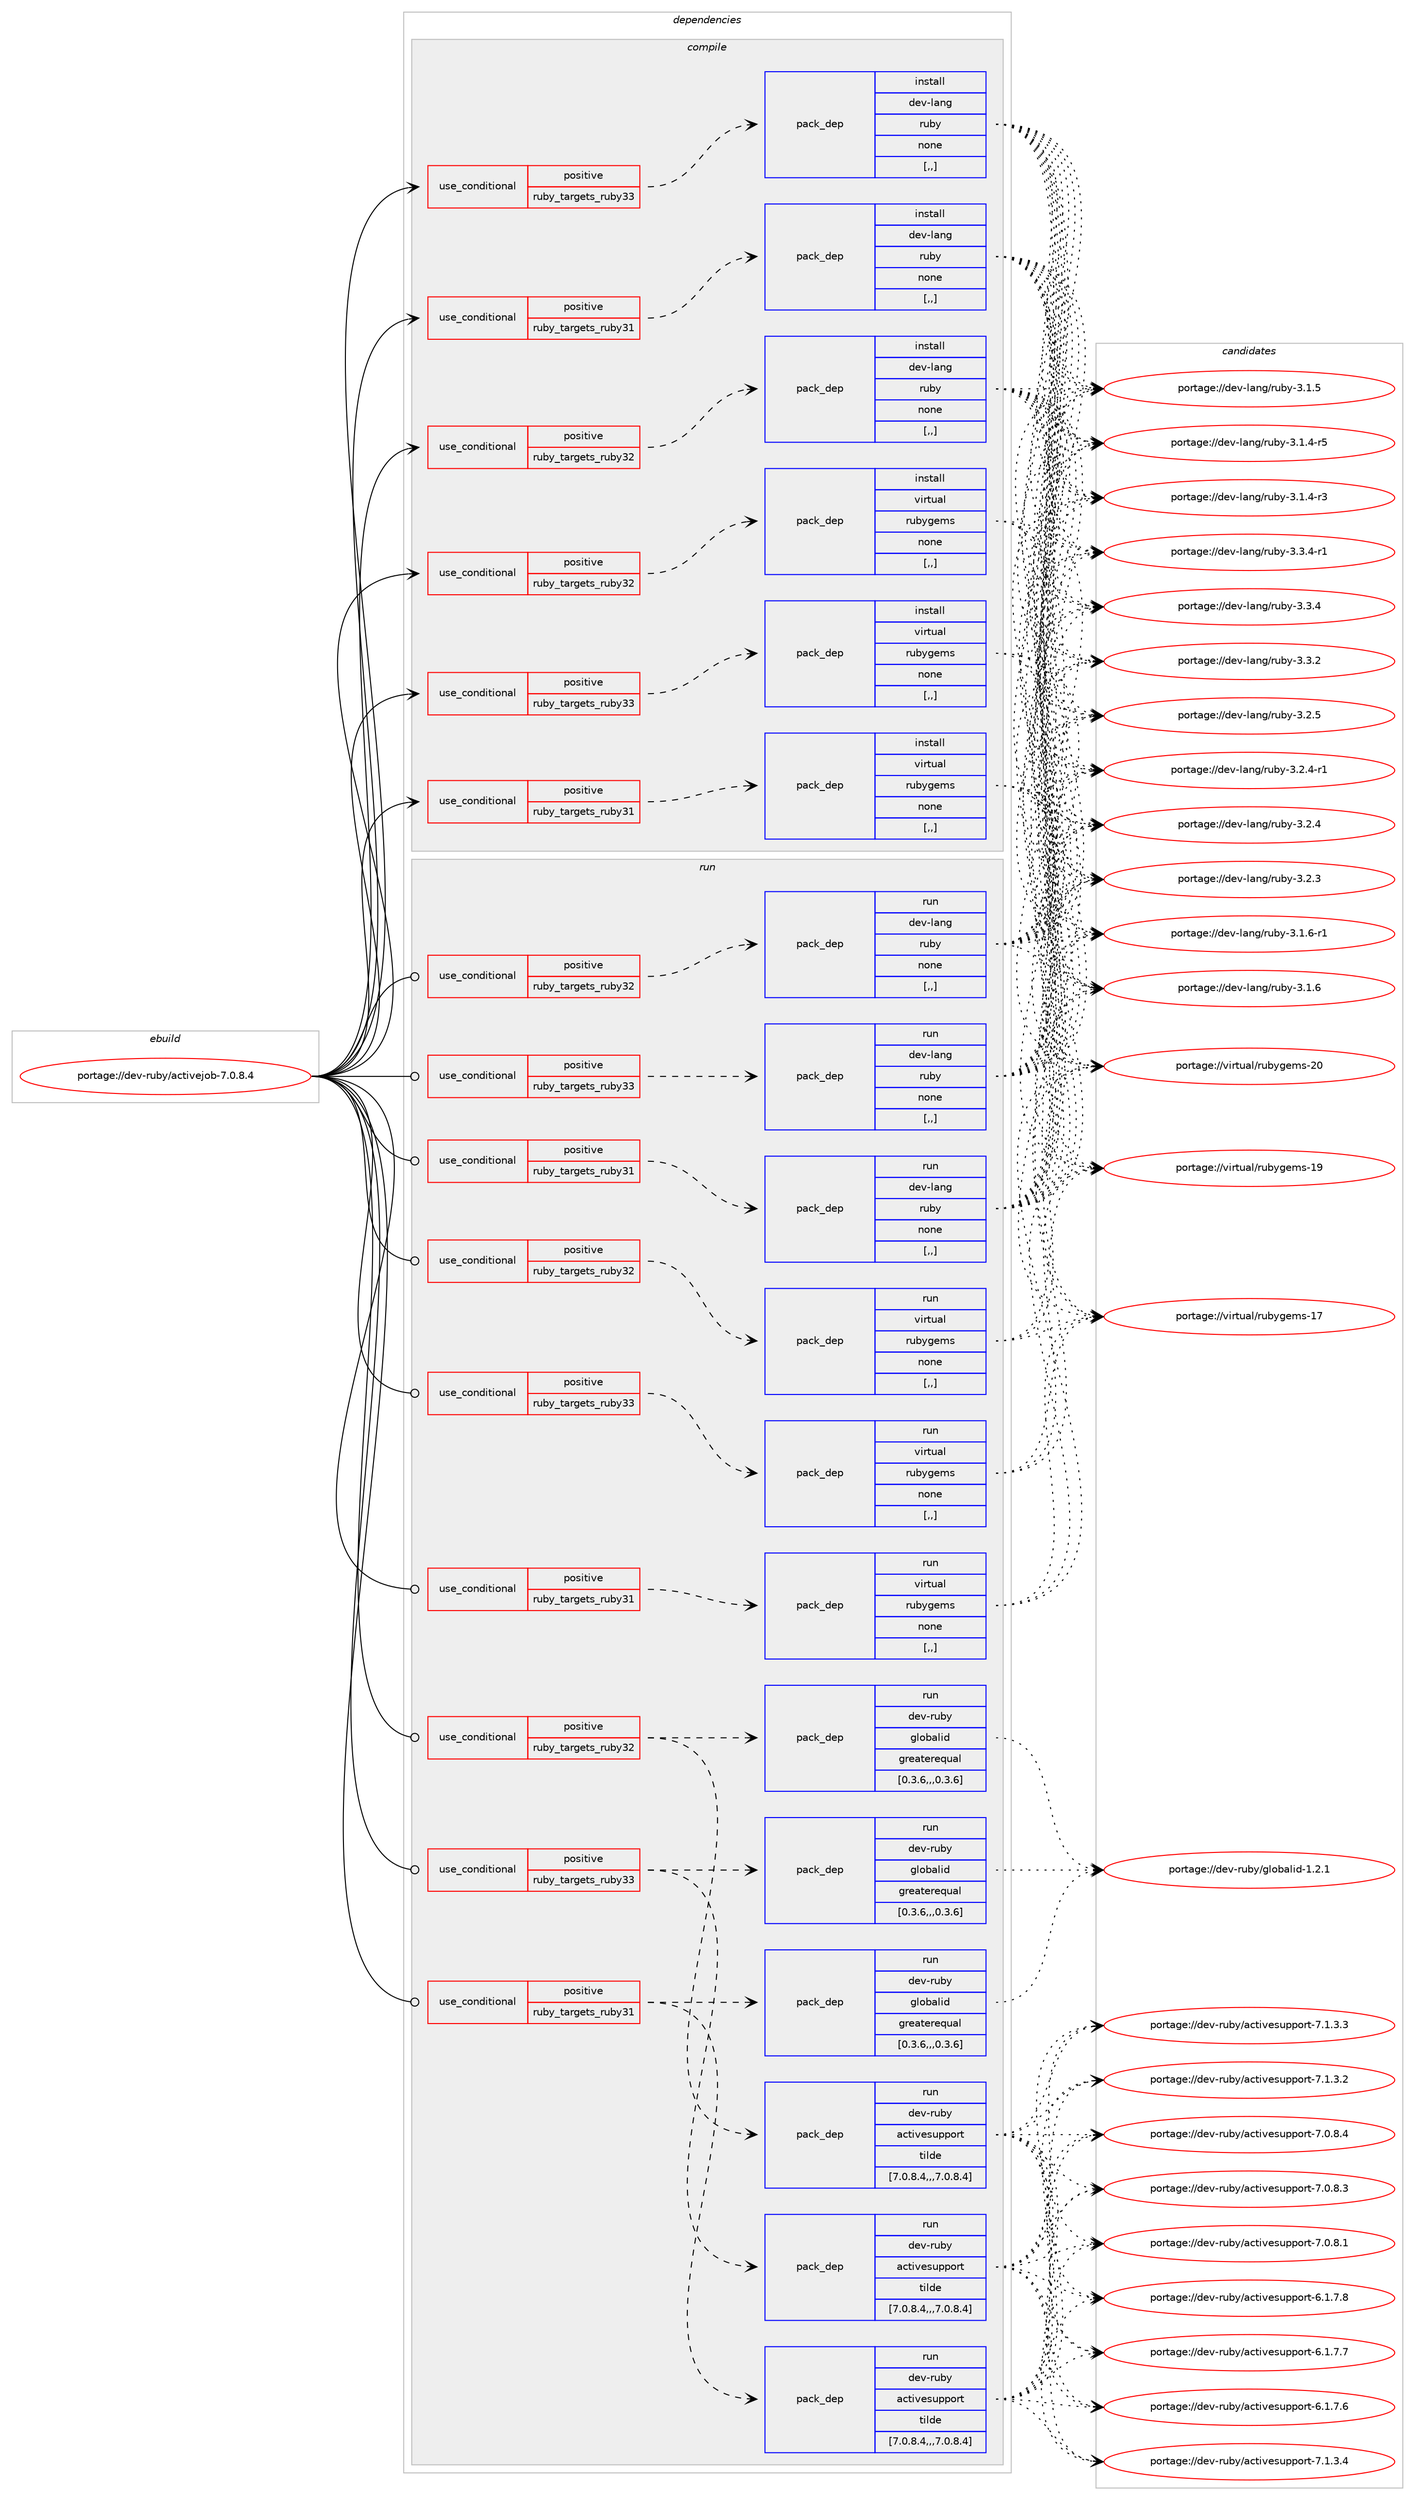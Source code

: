 digraph prolog {

# *************
# Graph options
# *************

newrank=true;
concentrate=true;
compound=true;
graph [rankdir=LR,fontname=Helvetica,fontsize=10,ranksep=1.5];#, ranksep=2.5, nodesep=0.2];
edge  [arrowhead=vee];
node  [fontname=Helvetica,fontsize=10];

# **********
# The ebuild
# **********

subgraph cluster_leftcol {
color=gray;
label=<<i>ebuild</i>>;
id [label="portage://dev-ruby/activejob-7.0.8.4", color=red, width=4, href="../dev-ruby/activejob-7.0.8.4.svg"];
}

# ****************
# The dependencies
# ****************

subgraph cluster_midcol {
color=gray;
label=<<i>dependencies</i>>;
subgraph cluster_compile {
fillcolor="#eeeeee";
style=filled;
label=<<i>compile</i>>;
subgraph cond43467 {
dependency174372 [label=<<TABLE BORDER="0" CELLBORDER="1" CELLSPACING="0" CELLPADDING="4"><TR><TD ROWSPAN="3" CELLPADDING="10">use_conditional</TD></TR><TR><TD>positive</TD></TR><TR><TD>ruby_targets_ruby31</TD></TR></TABLE>>, shape=none, color=red];
subgraph pack129628 {
dependency174373 [label=<<TABLE BORDER="0" CELLBORDER="1" CELLSPACING="0" CELLPADDING="4" WIDTH="220"><TR><TD ROWSPAN="6" CELLPADDING="30">pack_dep</TD></TR><TR><TD WIDTH="110">install</TD></TR><TR><TD>dev-lang</TD></TR><TR><TD>ruby</TD></TR><TR><TD>none</TD></TR><TR><TD>[,,]</TD></TR></TABLE>>, shape=none, color=blue];
}
dependency174372:e -> dependency174373:w [weight=20,style="dashed",arrowhead="vee"];
}
id:e -> dependency174372:w [weight=20,style="solid",arrowhead="vee"];
subgraph cond43468 {
dependency174374 [label=<<TABLE BORDER="0" CELLBORDER="1" CELLSPACING="0" CELLPADDING="4"><TR><TD ROWSPAN="3" CELLPADDING="10">use_conditional</TD></TR><TR><TD>positive</TD></TR><TR><TD>ruby_targets_ruby31</TD></TR></TABLE>>, shape=none, color=red];
subgraph pack129629 {
dependency174375 [label=<<TABLE BORDER="0" CELLBORDER="1" CELLSPACING="0" CELLPADDING="4" WIDTH="220"><TR><TD ROWSPAN="6" CELLPADDING="30">pack_dep</TD></TR><TR><TD WIDTH="110">install</TD></TR><TR><TD>virtual</TD></TR><TR><TD>rubygems</TD></TR><TR><TD>none</TD></TR><TR><TD>[,,]</TD></TR></TABLE>>, shape=none, color=blue];
}
dependency174374:e -> dependency174375:w [weight=20,style="dashed",arrowhead="vee"];
}
id:e -> dependency174374:w [weight=20,style="solid",arrowhead="vee"];
subgraph cond43469 {
dependency174376 [label=<<TABLE BORDER="0" CELLBORDER="1" CELLSPACING="0" CELLPADDING="4"><TR><TD ROWSPAN="3" CELLPADDING="10">use_conditional</TD></TR><TR><TD>positive</TD></TR><TR><TD>ruby_targets_ruby32</TD></TR></TABLE>>, shape=none, color=red];
subgraph pack129630 {
dependency174377 [label=<<TABLE BORDER="0" CELLBORDER="1" CELLSPACING="0" CELLPADDING="4" WIDTH="220"><TR><TD ROWSPAN="6" CELLPADDING="30">pack_dep</TD></TR><TR><TD WIDTH="110">install</TD></TR><TR><TD>dev-lang</TD></TR><TR><TD>ruby</TD></TR><TR><TD>none</TD></TR><TR><TD>[,,]</TD></TR></TABLE>>, shape=none, color=blue];
}
dependency174376:e -> dependency174377:w [weight=20,style="dashed",arrowhead="vee"];
}
id:e -> dependency174376:w [weight=20,style="solid",arrowhead="vee"];
subgraph cond43470 {
dependency174378 [label=<<TABLE BORDER="0" CELLBORDER="1" CELLSPACING="0" CELLPADDING="4"><TR><TD ROWSPAN="3" CELLPADDING="10">use_conditional</TD></TR><TR><TD>positive</TD></TR><TR><TD>ruby_targets_ruby32</TD></TR></TABLE>>, shape=none, color=red];
subgraph pack129631 {
dependency174379 [label=<<TABLE BORDER="0" CELLBORDER="1" CELLSPACING="0" CELLPADDING="4" WIDTH="220"><TR><TD ROWSPAN="6" CELLPADDING="30">pack_dep</TD></TR><TR><TD WIDTH="110">install</TD></TR><TR><TD>virtual</TD></TR><TR><TD>rubygems</TD></TR><TR><TD>none</TD></TR><TR><TD>[,,]</TD></TR></TABLE>>, shape=none, color=blue];
}
dependency174378:e -> dependency174379:w [weight=20,style="dashed",arrowhead="vee"];
}
id:e -> dependency174378:w [weight=20,style="solid",arrowhead="vee"];
subgraph cond43471 {
dependency174380 [label=<<TABLE BORDER="0" CELLBORDER="1" CELLSPACING="0" CELLPADDING="4"><TR><TD ROWSPAN="3" CELLPADDING="10">use_conditional</TD></TR><TR><TD>positive</TD></TR><TR><TD>ruby_targets_ruby33</TD></TR></TABLE>>, shape=none, color=red];
subgraph pack129632 {
dependency174381 [label=<<TABLE BORDER="0" CELLBORDER="1" CELLSPACING="0" CELLPADDING="4" WIDTH="220"><TR><TD ROWSPAN="6" CELLPADDING="30">pack_dep</TD></TR><TR><TD WIDTH="110">install</TD></TR><TR><TD>dev-lang</TD></TR><TR><TD>ruby</TD></TR><TR><TD>none</TD></TR><TR><TD>[,,]</TD></TR></TABLE>>, shape=none, color=blue];
}
dependency174380:e -> dependency174381:w [weight=20,style="dashed",arrowhead="vee"];
}
id:e -> dependency174380:w [weight=20,style="solid",arrowhead="vee"];
subgraph cond43472 {
dependency174382 [label=<<TABLE BORDER="0" CELLBORDER="1" CELLSPACING="0" CELLPADDING="4"><TR><TD ROWSPAN="3" CELLPADDING="10">use_conditional</TD></TR><TR><TD>positive</TD></TR><TR><TD>ruby_targets_ruby33</TD></TR></TABLE>>, shape=none, color=red];
subgraph pack129633 {
dependency174383 [label=<<TABLE BORDER="0" CELLBORDER="1" CELLSPACING="0" CELLPADDING="4" WIDTH="220"><TR><TD ROWSPAN="6" CELLPADDING="30">pack_dep</TD></TR><TR><TD WIDTH="110">install</TD></TR><TR><TD>virtual</TD></TR><TR><TD>rubygems</TD></TR><TR><TD>none</TD></TR><TR><TD>[,,]</TD></TR></TABLE>>, shape=none, color=blue];
}
dependency174382:e -> dependency174383:w [weight=20,style="dashed",arrowhead="vee"];
}
id:e -> dependency174382:w [weight=20,style="solid",arrowhead="vee"];
}
subgraph cluster_compileandrun {
fillcolor="#eeeeee";
style=filled;
label=<<i>compile and run</i>>;
}
subgraph cluster_run {
fillcolor="#eeeeee";
style=filled;
label=<<i>run</i>>;
subgraph cond43473 {
dependency174384 [label=<<TABLE BORDER="0" CELLBORDER="1" CELLSPACING="0" CELLPADDING="4"><TR><TD ROWSPAN="3" CELLPADDING="10">use_conditional</TD></TR><TR><TD>positive</TD></TR><TR><TD>ruby_targets_ruby31</TD></TR></TABLE>>, shape=none, color=red];
subgraph pack129634 {
dependency174385 [label=<<TABLE BORDER="0" CELLBORDER="1" CELLSPACING="0" CELLPADDING="4" WIDTH="220"><TR><TD ROWSPAN="6" CELLPADDING="30">pack_dep</TD></TR><TR><TD WIDTH="110">run</TD></TR><TR><TD>dev-lang</TD></TR><TR><TD>ruby</TD></TR><TR><TD>none</TD></TR><TR><TD>[,,]</TD></TR></TABLE>>, shape=none, color=blue];
}
dependency174384:e -> dependency174385:w [weight=20,style="dashed",arrowhead="vee"];
}
id:e -> dependency174384:w [weight=20,style="solid",arrowhead="odot"];
subgraph cond43474 {
dependency174386 [label=<<TABLE BORDER="0" CELLBORDER="1" CELLSPACING="0" CELLPADDING="4"><TR><TD ROWSPAN="3" CELLPADDING="10">use_conditional</TD></TR><TR><TD>positive</TD></TR><TR><TD>ruby_targets_ruby31</TD></TR></TABLE>>, shape=none, color=red];
subgraph pack129635 {
dependency174387 [label=<<TABLE BORDER="0" CELLBORDER="1" CELLSPACING="0" CELLPADDING="4" WIDTH="220"><TR><TD ROWSPAN="6" CELLPADDING="30">pack_dep</TD></TR><TR><TD WIDTH="110">run</TD></TR><TR><TD>dev-ruby</TD></TR><TR><TD>activesupport</TD></TR><TR><TD>tilde</TD></TR><TR><TD>[7.0.8.4,,,7.0.8.4]</TD></TR></TABLE>>, shape=none, color=blue];
}
dependency174386:e -> dependency174387:w [weight=20,style="dashed",arrowhead="vee"];
subgraph pack129636 {
dependency174388 [label=<<TABLE BORDER="0" CELLBORDER="1" CELLSPACING="0" CELLPADDING="4" WIDTH="220"><TR><TD ROWSPAN="6" CELLPADDING="30">pack_dep</TD></TR><TR><TD WIDTH="110">run</TD></TR><TR><TD>dev-ruby</TD></TR><TR><TD>globalid</TD></TR><TR><TD>greaterequal</TD></TR><TR><TD>[0.3.6,,,0.3.6]</TD></TR></TABLE>>, shape=none, color=blue];
}
dependency174386:e -> dependency174388:w [weight=20,style="dashed",arrowhead="vee"];
}
id:e -> dependency174386:w [weight=20,style="solid",arrowhead="odot"];
subgraph cond43475 {
dependency174389 [label=<<TABLE BORDER="0" CELLBORDER="1" CELLSPACING="0" CELLPADDING="4"><TR><TD ROWSPAN="3" CELLPADDING="10">use_conditional</TD></TR><TR><TD>positive</TD></TR><TR><TD>ruby_targets_ruby31</TD></TR></TABLE>>, shape=none, color=red];
subgraph pack129637 {
dependency174390 [label=<<TABLE BORDER="0" CELLBORDER="1" CELLSPACING="0" CELLPADDING="4" WIDTH="220"><TR><TD ROWSPAN="6" CELLPADDING="30">pack_dep</TD></TR><TR><TD WIDTH="110">run</TD></TR><TR><TD>virtual</TD></TR><TR><TD>rubygems</TD></TR><TR><TD>none</TD></TR><TR><TD>[,,]</TD></TR></TABLE>>, shape=none, color=blue];
}
dependency174389:e -> dependency174390:w [weight=20,style="dashed",arrowhead="vee"];
}
id:e -> dependency174389:w [weight=20,style="solid",arrowhead="odot"];
subgraph cond43476 {
dependency174391 [label=<<TABLE BORDER="0" CELLBORDER="1" CELLSPACING="0" CELLPADDING="4"><TR><TD ROWSPAN="3" CELLPADDING="10">use_conditional</TD></TR><TR><TD>positive</TD></TR><TR><TD>ruby_targets_ruby32</TD></TR></TABLE>>, shape=none, color=red];
subgraph pack129638 {
dependency174392 [label=<<TABLE BORDER="0" CELLBORDER="1" CELLSPACING="0" CELLPADDING="4" WIDTH="220"><TR><TD ROWSPAN="6" CELLPADDING="30">pack_dep</TD></TR><TR><TD WIDTH="110">run</TD></TR><TR><TD>dev-lang</TD></TR><TR><TD>ruby</TD></TR><TR><TD>none</TD></TR><TR><TD>[,,]</TD></TR></TABLE>>, shape=none, color=blue];
}
dependency174391:e -> dependency174392:w [weight=20,style="dashed",arrowhead="vee"];
}
id:e -> dependency174391:w [weight=20,style="solid",arrowhead="odot"];
subgraph cond43477 {
dependency174393 [label=<<TABLE BORDER="0" CELLBORDER="1" CELLSPACING="0" CELLPADDING="4"><TR><TD ROWSPAN="3" CELLPADDING="10">use_conditional</TD></TR><TR><TD>positive</TD></TR><TR><TD>ruby_targets_ruby32</TD></TR></TABLE>>, shape=none, color=red];
subgraph pack129639 {
dependency174394 [label=<<TABLE BORDER="0" CELLBORDER="1" CELLSPACING="0" CELLPADDING="4" WIDTH="220"><TR><TD ROWSPAN="6" CELLPADDING="30">pack_dep</TD></TR><TR><TD WIDTH="110">run</TD></TR><TR><TD>dev-ruby</TD></TR><TR><TD>activesupport</TD></TR><TR><TD>tilde</TD></TR><TR><TD>[7.0.8.4,,,7.0.8.4]</TD></TR></TABLE>>, shape=none, color=blue];
}
dependency174393:e -> dependency174394:w [weight=20,style="dashed",arrowhead="vee"];
subgraph pack129640 {
dependency174395 [label=<<TABLE BORDER="0" CELLBORDER="1" CELLSPACING="0" CELLPADDING="4" WIDTH="220"><TR><TD ROWSPAN="6" CELLPADDING="30">pack_dep</TD></TR><TR><TD WIDTH="110">run</TD></TR><TR><TD>dev-ruby</TD></TR><TR><TD>globalid</TD></TR><TR><TD>greaterequal</TD></TR><TR><TD>[0.3.6,,,0.3.6]</TD></TR></TABLE>>, shape=none, color=blue];
}
dependency174393:e -> dependency174395:w [weight=20,style="dashed",arrowhead="vee"];
}
id:e -> dependency174393:w [weight=20,style="solid",arrowhead="odot"];
subgraph cond43478 {
dependency174396 [label=<<TABLE BORDER="0" CELLBORDER="1" CELLSPACING="0" CELLPADDING="4"><TR><TD ROWSPAN="3" CELLPADDING="10">use_conditional</TD></TR><TR><TD>positive</TD></TR><TR><TD>ruby_targets_ruby32</TD></TR></TABLE>>, shape=none, color=red];
subgraph pack129641 {
dependency174397 [label=<<TABLE BORDER="0" CELLBORDER="1" CELLSPACING="0" CELLPADDING="4" WIDTH="220"><TR><TD ROWSPAN="6" CELLPADDING="30">pack_dep</TD></TR><TR><TD WIDTH="110">run</TD></TR><TR><TD>virtual</TD></TR><TR><TD>rubygems</TD></TR><TR><TD>none</TD></TR><TR><TD>[,,]</TD></TR></TABLE>>, shape=none, color=blue];
}
dependency174396:e -> dependency174397:w [weight=20,style="dashed",arrowhead="vee"];
}
id:e -> dependency174396:w [weight=20,style="solid",arrowhead="odot"];
subgraph cond43479 {
dependency174398 [label=<<TABLE BORDER="0" CELLBORDER="1" CELLSPACING="0" CELLPADDING="4"><TR><TD ROWSPAN="3" CELLPADDING="10">use_conditional</TD></TR><TR><TD>positive</TD></TR><TR><TD>ruby_targets_ruby33</TD></TR></TABLE>>, shape=none, color=red];
subgraph pack129642 {
dependency174399 [label=<<TABLE BORDER="0" CELLBORDER="1" CELLSPACING="0" CELLPADDING="4" WIDTH="220"><TR><TD ROWSPAN="6" CELLPADDING="30">pack_dep</TD></TR><TR><TD WIDTH="110">run</TD></TR><TR><TD>dev-lang</TD></TR><TR><TD>ruby</TD></TR><TR><TD>none</TD></TR><TR><TD>[,,]</TD></TR></TABLE>>, shape=none, color=blue];
}
dependency174398:e -> dependency174399:w [weight=20,style="dashed",arrowhead="vee"];
}
id:e -> dependency174398:w [weight=20,style="solid",arrowhead="odot"];
subgraph cond43480 {
dependency174400 [label=<<TABLE BORDER="0" CELLBORDER="1" CELLSPACING="0" CELLPADDING="4"><TR><TD ROWSPAN="3" CELLPADDING="10">use_conditional</TD></TR><TR><TD>positive</TD></TR><TR><TD>ruby_targets_ruby33</TD></TR></TABLE>>, shape=none, color=red];
subgraph pack129643 {
dependency174401 [label=<<TABLE BORDER="0" CELLBORDER="1" CELLSPACING="0" CELLPADDING="4" WIDTH="220"><TR><TD ROWSPAN="6" CELLPADDING="30">pack_dep</TD></TR><TR><TD WIDTH="110">run</TD></TR><TR><TD>dev-ruby</TD></TR><TR><TD>activesupport</TD></TR><TR><TD>tilde</TD></TR><TR><TD>[7.0.8.4,,,7.0.8.4]</TD></TR></TABLE>>, shape=none, color=blue];
}
dependency174400:e -> dependency174401:w [weight=20,style="dashed",arrowhead="vee"];
subgraph pack129644 {
dependency174402 [label=<<TABLE BORDER="0" CELLBORDER="1" CELLSPACING="0" CELLPADDING="4" WIDTH="220"><TR><TD ROWSPAN="6" CELLPADDING="30">pack_dep</TD></TR><TR><TD WIDTH="110">run</TD></TR><TR><TD>dev-ruby</TD></TR><TR><TD>globalid</TD></TR><TR><TD>greaterequal</TD></TR><TR><TD>[0.3.6,,,0.3.6]</TD></TR></TABLE>>, shape=none, color=blue];
}
dependency174400:e -> dependency174402:w [weight=20,style="dashed",arrowhead="vee"];
}
id:e -> dependency174400:w [weight=20,style="solid",arrowhead="odot"];
subgraph cond43481 {
dependency174403 [label=<<TABLE BORDER="0" CELLBORDER="1" CELLSPACING="0" CELLPADDING="4"><TR><TD ROWSPAN="3" CELLPADDING="10">use_conditional</TD></TR><TR><TD>positive</TD></TR><TR><TD>ruby_targets_ruby33</TD></TR></TABLE>>, shape=none, color=red];
subgraph pack129645 {
dependency174404 [label=<<TABLE BORDER="0" CELLBORDER="1" CELLSPACING="0" CELLPADDING="4" WIDTH="220"><TR><TD ROWSPAN="6" CELLPADDING="30">pack_dep</TD></TR><TR><TD WIDTH="110">run</TD></TR><TR><TD>virtual</TD></TR><TR><TD>rubygems</TD></TR><TR><TD>none</TD></TR><TR><TD>[,,]</TD></TR></TABLE>>, shape=none, color=blue];
}
dependency174403:e -> dependency174404:w [weight=20,style="dashed",arrowhead="vee"];
}
id:e -> dependency174403:w [weight=20,style="solid",arrowhead="odot"];
}
}

# **************
# The candidates
# **************

subgraph cluster_choices {
rank=same;
color=gray;
label=<<i>candidates</i>>;

subgraph choice129628 {
color=black;
nodesep=1;
choice100101118451089711010347114117981214551465146524511449 [label="portage://dev-lang/ruby-3.3.4-r1", color=red, width=4,href="../dev-lang/ruby-3.3.4-r1.svg"];
choice10010111845108971101034711411798121455146514652 [label="portage://dev-lang/ruby-3.3.4", color=red, width=4,href="../dev-lang/ruby-3.3.4.svg"];
choice10010111845108971101034711411798121455146514650 [label="portage://dev-lang/ruby-3.3.2", color=red, width=4,href="../dev-lang/ruby-3.3.2.svg"];
choice10010111845108971101034711411798121455146504653 [label="portage://dev-lang/ruby-3.2.5", color=red, width=4,href="../dev-lang/ruby-3.2.5.svg"];
choice100101118451089711010347114117981214551465046524511449 [label="portage://dev-lang/ruby-3.2.4-r1", color=red, width=4,href="../dev-lang/ruby-3.2.4-r1.svg"];
choice10010111845108971101034711411798121455146504652 [label="portage://dev-lang/ruby-3.2.4", color=red, width=4,href="../dev-lang/ruby-3.2.4.svg"];
choice10010111845108971101034711411798121455146504651 [label="portage://dev-lang/ruby-3.2.3", color=red, width=4,href="../dev-lang/ruby-3.2.3.svg"];
choice100101118451089711010347114117981214551464946544511449 [label="portage://dev-lang/ruby-3.1.6-r1", color=red, width=4,href="../dev-lang/ruby-3.1.6-r1.svg"];
choice10010111845108971101034711411798121455146494654 [label="portage://dev-lang/ruby-3.1.6", color=red, width=4,href="../dev-lang/ruby-3.1.6.svg"];
choice10010111845108971101034711411798121455146494653 [label="portage://dev-lang/ruby-3.1.5", color=red, width=4,href="../dev-lang/ruby-3.1.5.svg"];
choice100101118451089711010347114117981214551464946524511453 [label="portage://dev-lang/ruby-3.1.4-r5", color=red, width=4,href="../dev-lang/ruby-3.1.4-r5.svg"];
choice100101118451089711010347114117981214551464946524511451 [label="portage://dev-lang/ruby-3.1.4-r3", color=red, width=4,href="../dev-lang/ruby-3.1.4-r3.svg"];
dependency174373:e -> choice100101118451089711010347114117981214551465146524511449:w [style=dotted,weight="100"];
dependency174373:e -> choice10010111845108971101034711411798121455146514652:w [style=dotted,weight="100"];
dependency174373:e -> choice10010111845108971101034711411798121455146514650:w [style=dotted,weight="100"];
dependency174373:e -> choice10010111845108971101034711411798121455146504653:w [style=dotted,weight="100"];
dependency174373:e -> choice100101118451089711010347114117981214551465046524511449:w [style=dotted,weight="100"];
dependency174373:e -> choice10010111845108971101034711411798121455146504652:w [style=dotted,weight="100"];
dependency174373:e -> choice10010111845108971101034711411798121455146504651:w [style=dotted,weight="100"];
dependency174373:e -> choice100101118451089711010347114117981214551464946544511449:w [style=dotted,weight="100"];
dependency174373:e -> choice10010111845108971101034711411798121455146494654:w [style=dotted,weight="100"];
dependency174373:e -> choice10010111845108971101034711411798121455146494653:w [style=dotted,weight="100"];
dependency174373:e -> choice100101118451089711010347114117981214551464946524511453:w [style=dotted,weight="100"];
dependency174373:e -> choice100101118451089711010347114117981214551464946524511451:w [style=dotted,weight="100"];
}
subgraph choice129629 {
color=black;
nodesep=1;
choice118105114116117971084711411798121103101109115455048 [label="portage://virtual/rubygems-20", color=red, width=4,href="../virtual/rubygems-20.svg"];
choice118105114116117971084711411798121103101109115454957 [label="portage://virtual/rubygems-19", color=red, width=4,href="../virtual/rubygems-19.svg"];
choice118105114116117971084711411798121103101109115454955 [label="portage://virtual/rubygems-17", color=red, width=4,href="../virtual/rubygems-17.svg"];
dependency174375:e -> choice118105114116117971084711411798121103101109115455048:w [style=dotted,weight="100"];
dependency174375:e -> choice118105114116117971084711411798121103101109115454957:w [style=dotted,weight="100"];
dependency174375:e -> choice118105114116117971084711411798121103101109115454955:w [style=dotted,weight="100"];
}
subgraph choice129630 {
color=black;
nodesep=1;
choice100101118451089711010347114117981214551465146524511449 [label="portage://dev-lang/ruby-3.3.4-r1", color=red, width=4,href="../dev-lang/ruby-3.3.4-r1.svg"];
choice10010111845108971101034711411798121455146514652 [label="portage://dev-lang/ruby-3.3.4", color=red, width=4,href="../dev-lang/ruby-3.3.4.svg"];
choice10010111845108971101034711411798121455146514650 [label="portage://dev-lang/ruby-3.3.2", color=red, width=4,href="../dev-lang/ruby-3.3.2.svg"];
choice10010111845108971101034711411798121455146504653 [label="portage://dev-lang/ruby-3.2.5", color=red, width=4,href="../dev-lang/ruby-3.2.5.svg"];
choice100101118451089711010347114117981214551465046524511449 [label="portage://dev-lang/ruby-3.2.4-r1", color=red, width=4,href="../dev-lang/ruby-3.2.4-r1.svg"];
choice10010111845108971101034711411798121455146504652 [label="portage://dev-lang/ruby-3.2.4", color=red, width=4,href="../dev-lang/ruby-3.2.4.svg"];
choice10010111845108971101034711411798121455146504651 [label="portage://dev-lang/ruby-3.2.3", color=red, width=4,href="../dev-lang/ruby-3.2.3.svg"];
choice100101118451089711010347114117981214551464946544511449 [label="portage://dev-lang/ruby-3.1.6-r1", color=red, width=4,href="../dev-lang/ruby-3.1.6-r1.svg"];
choice10010111845108971101034711411798121455146494654 [label="portage://dev-lang/ruby-3.1.6", color=red, width=4,href="../dev-lang/ruby-3.1.6.svg"];
choice10010111845108971101034711411798121455146494653 [label="portage://dev-lang/ruby-3.1.5", color=red, width=4,href="../dev-lang/ruby-3.1.5.svg"];
choice100101118451089711010347114117981214551464946524511453 [label="portage://dev-lang/ruby-3.1.4-r5", color=red, width=4,href="../dev-lang/ruby-3.1.4-r5.svg"];
choice100101118451089711010347114117981214551464946524511451 [label="portage://dev-lang/ruby-3.1.4-r3", color=red, width=4,href="../dev-lang/ruby-3.1.4-r3.svg"];
dependency174377:e -> choice100101118451089711010347114117981214551465146524511449:w [style=dotted,weight="100"];
dependency174377:e -> choice10010111845108971101034711411798121455146514652:w [style=dotted,weight="100"];
dependency174377:e -> choice10010111845108971101034711411798121455146514650:w [style=dotted,weight="100"];
dependency174377:e -> choice10010111845108971101034711411798121455146504653:w [style=dotted,weight="100"];
dependency174377:e -> choice100101118451089711010347114117981214551465046524511449:w [style=dotted,weight="100"];
dependency174377:e -> choice10010111845108971101034711411798121455146504652:w [style=dotted,weight="100"];
dependency174377:e -> choice10010111845108971101034711411798121455146504651:w [style=dotted,weight="100"];
dependency174377:e -> choice100101118451089711010347114117981214551464946544511449:w [style=dotted,weight="100"];
dependency174377:e -> choice10010111845108971101034711411798121455146494654:w [style=dotted,weight="100"];
dependency174377:e -> choice10010111845108971101034711411798121455146494653:w [style=dotted,weight="100"];
dependency174377:e -> choice100101118451089711010347114117981214551464946524511453:w [style=dotted,weight="100"];
dependency174377:e -> choice100101118451089711010347114117981214551464946524511451:w [style=dotted,weight="100"];
}
subgraph choice129631 {
color=black;
nodesep=1;
choice118105114116117971084711411798121103101109115455048 [label="portage://virtual/rubygems-20", color=red, width=4,href="../virtual/rubygems-20.svg"];
choice118105114116117971084711411798121103101109115454957 [label="portage://virtual/rubygems-19", color=red, width=4,href="../virtual/rubygems-19.svg"];
choice118105114116117971084711411798121103101109115454955 [label="portage://virtual/rubygems-17", color=red, width=4,href="../virtual/rubygems-17.svg"];
dependency174379:e -> choice118105114116117971084711411798121103101109115455048:w [style=dotted,weight="100"];
dependency174379:e -> choice118105114116117971084711411798121103101109115454957:w [style=dotted,weight="100"];
dependency174379:e -> choice118105114116117971084711411798121103101109115454955:w [style=dotted,weight="100"];
}
subgraph choice129632 {
color=black;
nodesep=1;
choice100101118451089711010347114117981214551465146524511449 [label="portage://dev-lang/ruby-3.3.4-r1", color=red, width=4,href="../dev-lang/ruby-3.3.4-r1.svg"];
choice10010111845108971101034711411798121455146514652 [label="portage://dev-lang/ruby-3.3.4", color=red, width=4,href="../dev-lang/ruby-3.3.4.svg"];
choice10010111845108971101034711411798121455146514650 [label="portage://dev-lang/ruby-3.3.2", color=red, width=4,href="../dev-lang/ruby-3.3.2.svg"];
choice10010111845108971101034711411798121455146504653 [label="portage://dev-lang/ruby-3.2.5", color=red, width=4,href="../dev-lang/ruby-3.2.5.svg"];
choice100101118451089711010347114117981214551465046524511449 [label="portage://dev-lang/ruby-3.2.4-r1", color=red, width=4,href="../dev-lang/ruby-3.2.4-r1.svg"];
choice10010111845108971101034711411798121455146504652 [label="portage://dev-lang/ruby-3.2.4", color=red, width=4,href="../dev-lang/ruby-3.2.4.svg"];
choice10010111845108971101034711411798121455146504651 [label="portage://dev-lang/ruby-3.2.3", color=red, width=4,href="../dev-lang/ruby-3.2.3.svg"];
choice100101118451089711010347114117981214551464946544511449 [label="portage://dev-lang/ruby-3.1.6-r1", color=red, width=4,href="../dev-lang/ruby-3.1.6-r1.svg"];
choice10010111845108971101034711411798121455146494654 [label="portage://dev-lang/ruby-3.1.6", color=red, width=4,href="../dev-lang/ruby-3.1.6.svg"];
choice10010111845108971101034711411798121455146494653 [label="portage://dev-lang/ruby-3.1.5", color=red, width=4,href="../dev-lang/ruby-3.1.5.svg"];
choice100101118451089711010347114117981214551464946524511453 [label="portage://dev-lang/ruby-3.1.4-r5", color=red, width=4,href="../dev-lang/ruby-3.1.4-r5.svg"];
choice100101118451089711010347114117981214551464946524511451 [label="portage://dev-lang/ruby-3.1.4-r3", color=red, width=4,href="../dev-lang/ruby-3.1.4-r3.svg"];
dependency174381:e -> choice100101118451089711010347114117981214551465146524511449:w [style=dotted,weight="100"];
dependency174381:e -> choice10010111845108971101034711411798121455146514652:w [style=dotted,weight="100"];
dependency174381:e -> choice10010111845108971101034711411798121455146514650:w [style=dotted,weight="100"];
dependency174381:e -> choice10010111845108971101034711411798121455146504653:w [style=dotted,weight="100"];
dependency174381:e -> choice100101118451089711010347114117981214551465046524511449:w [style=dotted,weight="100"];
dependency174381:e -> choice10010111845108971101034711411798121455146504652:w [style=dotted,weight="100"];
dependency174381:e -> choice10010111845108971101034711411798121455146504651:w [style=dotted,weight="100"];
dependency174381:e -> choice100101118451089711010347114117981214551464946544511449:w [style=dotted,weight="100"];
dependency174381:e -> choice10010111845108971101034711411798121455146494654:w [style=dotted,weight="100"];
dependency174381:e -> choice10010111845108971101034711411798121455146494653:w [style=dotted,weight="100"];
dependency174381:e -> choice100101118451089711010347114117981214551464946524511453:w [style=dotted,weight="100"];
dependency174381:e -> choice100101118451089711010347114117981214551464946524511451:w [style=dotted,weight="100"];
}
subgraph choice129633 {
color=black;
nodesep=1;
choice118105114116117971084711411798121103101109115455048 [label="portage://virtual/rubygems-20", color=red, width=4,href="../virtual/rubygems-20.svg"];
choice118105114116117971084711411798121103101109115454957 [label="portage://virtual/rubygems-19", color=red, width=4,href="../virtual/rubygems-19.svg"];
choice118105114116117971084711411798121103101109115454955 [label="portage://virtual/rubygems-17", color=red, width=4,href="../virtual/rubygems-17.svg"];
dependency174383:e -> choice118105114116117971084711411798121103101109115455048:w [style=dotted,weight="100"];
dependency174383:e -> choice118105114116117971084711411798121103101109115454957:w [style=dotted,weight="100"];
dependency174383:e -> choice118105114116117971084711411798121103101109115454955:w [style=dotted,weight="100"];
}
subgraph choice129634 {
color=black;
nodesep=1;
choice100101118451089711010347114117981214551465146524511449 [label="portage://dev-lang/ruby-3.3.4-r1", color=red, width=4,href="../dev-lang/ruby-3.3.4-r1.svg"];
choice10010111845108971101034711411798121455146514652 [label="portage://dev-lang/ruby-3.3.4", color=red, width=4,href="../dev-lang/ruby-3.3.4.svg"];
choice10010111845108971101034711411798121455146514650 [label="portage://dev-lang/ruby-3.3.2", color=red, width=4,href="../dev-lang/ruby-3.3.2.svg"];
choice10010111845108971101034711411798121455146504653 [label="portage://dev-lang/ruby-3.2.5", color=red, width=4,href="../dev-lang/ruby-3.2.5.svg"];
choice100101118451089711010347114117981214551465046524511449 [label="portage://dev-lang/ruby-3.2.4-r1", color=red, width=4,href="../dev-lang/ruby-3.2.4-r1.svg"];
choice10010111845108971101034711411798121455146504652 [label="portage://dev-lang/ruby-3.2.4", color=red, width=4,href="../dev-lang/ruby-3.2.4.svg"];
choice10010111845108971101034711411798121455146504651 [label="portage://dev-lang/ruby-3.2.3", color=red, width=4,href="../dev-lang/ruby-3.2.3.svg"];
choice100101118451089711010347114117981214551464946544511449 [label="portage://dev-lang/ruby-3.1.6-r1", color=red, width=4,href="../dev-lang/ruby-3.1.6-r1.svg"];
choice10010111845108971101034711411798121455146494654 [label="portage://dev-lang/ruby-3.1.6", color=red, width=4,href="../dev-lang/ruby-3.1.6.svg"];
choice10010111845108971101034711411798121455146494653 [label="portage://dev-lang/ruby-3.1.5", color=red, width=4,href="../dev-lang/ruby-3.1.5.svg"];
choice100101118451089711010347114117981214551464946524511453 [label="portage://dev-lang/ruby-3.1.4-r5", color=red, width=4,href="../dev-lang/ruby-3.1.4-r5.svg"];
choice100101118451089711010347114117981214551464946524511451 [label="portage://dev-lang/ruby-3.1.4-r3", color=red, width=4,href="../dev-lang/ruby-3.1.4-r3.svg"];
dependency174385:e -> choice100101118451089711010347114117981214551465146524511449:w [style=dotted,weight="100"];
dependency174385:e -> choice10010111845108971101034711411798121455146514652:w [style=dotted,weight="100"];
dependency174385:e -> choice10010111845108971101034711411798121455146514650:w [style=dotted,weight="100"];
dependency174385:e -> choice10010111845108971101034711411798121455146504653:w [style=dotted,weight="100"];
dependency174385:e -> choice100101118451089711010347114117981214551465046524511449:w [style=dotted,weight="100"];
dependency174385:e -> choice10010111845108971101034711411798121455146504652:w [style=dotted,weight="100"];
dependency174385:e -> choice10010111845108971101034711411798121455146504651:w [style=dotted,weight="100"];
dependency174385:e -> choice100101118451089711010347114117981214551464946544511449:w [style=dotted,weight="100"];
dependency174385:e -> choice10010111845108971101034711411798121455146494654:w [style=dotted,weight="100"];
dependency174385:e -> choice10010111845108971101034711411798121455146494653:w [style=dotted,weight="100"];
dependency174385:e -> choice100101118451089711010347114117981214551464946524511453:w [style=dotted,weight="100"];
dependency174385:e -> choice100101118451089711010347114117981214551464946524511451:w [style=dotted,weight="100"];
}
subgraph choice129635 {
color=black;
nodesep=1;
choice10010111845114117981214797991161051181011151171121121111141164555464946514652 [label="portage://dev-ruby/activesupport-7.1.3.4", color=red, width=4,href="../dev-ruby/activesupport-7.1.3.4.svg"];
choice10010111845114117981214797991161051181011151171121121111141164555464946514651 [label="portage://dev-ruby/activesupport-7.1.3.3", color=red, width=4,href="../dev-ruby/activesupport-7.1.3.3.svg"];
choice10010111845114117981214797991161051181011151171121121111141164555464946514650 [label="portage://dev-ruby/activesupport-7.1.3.2", color=red, width=4,href="../dev-ruby/activesupport-7.1.3.2.svg"];
choice10010111845114117981214797991161051181011151171121121111141164555464846564652 [label="portage://dev-ruby/activesupport-7.0.8.4", color=red, width=4,href="../dev-ruby/activesupport-7.0.8.4.svg"];
choice10010111845114117981214797991161051181011151171121121111141164555464846564651 [label="portage://dev-ruby/activesupport-7.0.8.3", color=red, width=4,href="../dev-ruby/activesupport-7.0.8.3.svg"];
choice10010111845114117981214797991161051181011151171121121111141164555464846564649 [label="portage://dev-ruby/activesupport-7.0.8.1", color=red, width=4,href="../dev-ruby/activesupport-7.0.8.1.svg"];
choice10010111845114117981214797991161051181011151171121121111141164554464946554656 [label="portage://dev-ruby/activesupport-6.1.7.8", color=red, width=4,href="../dev-ruby/activesupport-6.1.7.8.svg"];
choice10010111845114117981214797991161051181011151171121121111141164554464946554655 [label="portage://dev-ruby/activesupport-6.1.7.7", color=red, width=4,href="../dev-ruby/activesupport-6.1.7.7.svg"];
choice10010111845114117981214797991161051181011151171121121111141164554464946554654 [label="portage://dev-ruby/activesupport-6.1.7.6", color=red, width=4,href="../dev-ruby/activesupport-6.1.7.6.svg"];
dependency174387:e -> choice10010111845114117981214797991161051181011151171121121111141164555464946514652:w [style=dotted,weight="100"];
dependency174387:e -> choice10010111845114117981214797991161051181011151171121121111141164555464946514651:w [style=dotted,weight="100"];
dependency174387:e -> choice10010111845114117981214797991161051181011151171121121111141164555464946514650:w [style=dotted,weight="100"];
dependency174387:e -> choice10010111845114117981214797991161051181011151171121121111141164555464846564652:w [style=dotted,weight="100"];
dependency174387:e -> choice10010111845114117981214797991161051181011151171121121111141164555464846564651:w [style=dotted,weight="100"];
dependency174387:e -> choice10010111845114117981214797991161051181011151171121121111141164555464846564649:w [style=dotted,weight="100"];
dependency174387:e -> choice10010111845114117981214797991161051181011151171121121111141164554464946554656:w [style=dotted,weight="100"];
dependency174387:e -> choice10010111845114117981214797991161051181011151171121121111141164554464946554655:w [style=dotted,weight="100"];
dependency174387:e -> choice10010111845114117981214797991161051181011151171121121111141164554464946554654:w [style=dotted,weight="100"];
}
subgraph choice129636 {
color=black;
nodesep=1;
choice1001011184511411798121471031081119897108105100454946504649 [label="portage://dev-ruby/globalid-1.2.1", color=red, width=4,href="../dev-ruby/globalid-1.2.1.svg"];
dependency174388:e -> choice1001011184511411798121471031081119897108105100454946504649:w [style=dotted,weight="100"];
}
subgraph choice129637 {
color=black;
nodesep=1;
choice118105114116117971084711411798121103101109115455048 [label="portage://virtual/rubygems-20", color=red, width=4,href="../virtual/rubygems-20.svg"];
choice118105114116117971084711411798121103101109115454957 [label="portage://virtual/rubygems-19", color=red, width=4,href="../virtual/rubygems-19.svg"];
choice118105114116117971084711411798121103101109115454955 [label="portage://virtual/rubygems-17", color=red, width=4,href="../virtual/rubygems-17.svg"];
dependency174390:e -> choice118105114116117971084711411798121103101109115455048:w [style=dotted,weight="100"];
dependency174390:e -> choice118105114116117971084711411798121103101109115454957:w [style=dotted,weight="100"];
dependency174390:e -> choice118105114116117971084711411798121103101109115454955:w [style=dotted,weight="100"];
}
subgraph choice129638 {
color=black;
nodesep=1;
choice100101118451089711010347114117981214551465146524511449 [label="portage://dev-lang/ruby-3.3.4-r1", color=red, width=4,href="../dev-lang/ruby-3.3.4-r1.svg"];
choice10010111845108971101034711411798121455146514652 [label="portage://dev-lang/ruby-3.3.4", color=red, width=4,href="../dev-lang/ruby-3.3.4.svg"];
choice10010111845108971101034711411798121455146514650 [label="portage://dev-lang/ruby-3.3.2", color=red, width=4,href="../dev-lang/ruby-3.3.2.svg"];
choice10010111845108971101034711411798121455146504653 [label="portage://dev-lang/ruby-3.2.5", color=red, width=4,href="../dev-lang/ruby-3.2.5.svg"];
choice100101118451089711010347114117981214551465046524511449 [label="portage://dev-lang/ruby-3.2.4-r1", color=red, width=4,href="../dev-lang/ruby-3.2.4-r1.svg"];
choice10010111845108971101034711411798121455146504652 [label="portage://dev-lang/ruby-3.2.4", color=red, width=4,href="../dev-lang/ruby-3.2.4.svg"];
choice10010111845108971101034711411798121455146504651 [label="portage://dev-lang/ruby-3.2.3", color=red, width=4,href="../dev-lang/ruby-3.2.3.svg"];
choice100101118451089711010347114117981214551464946544511449 [label="portage://dev-lang/ruby-3.1.6-r1", color=red, width=4,href="../dev-lang/ruby-3.1.6-r1.svg"];
choice10010111845108971101034711411798121455146494654 [label="portage://dev-lang/ruby-3.1.6", color=red, width=4,href="../dev-lang/ruby-3.1.6.svg"];
choice10010111845108971101034711411798121455146494653 [label="portage://dev-lang/ruby-3.1.5", color=red, width=4,href="../dev-lang/ruby-3.1.5.svg"];
choice100101118451089711010347114117981214551464946524511453 [label="portage://dev-lang/ruby-3.1.4-r5", color=red, width=4,href="../dev-lang/ruby-3.1.4-r5.svg"];
choice100101118451089711010347114117981214551464946524511451 [label="portage://dev-lang/ruby-3.1.4-r3", color=red, width=4,href="../dev-lang/ruby-3.1.4-r3.svg"];
dependency174392:e -> choice100101118451089711010347114117981214551465146524511449:w [style=dotted,weight="100"];
dependency174392:e -> choice10010111845108971101034711411798121455146514652:w [style=dotted,weight="100"];
dependency174392:e -> choice10010111845108971101034711411798121455146514650:w [style=dotted,weight="100"];
dependency174392:e -> choice10010111845108971101034711411798121455146504653:w [style=dotted,weight="100"];
dependency174392:e -> choice100101118451089711010347114117981214551465046524511449:w [style=dotted,weight="100"];
dependency174392:e -> choice10010111845108971101034711411798121455146504652:w [style=dotted,weight="100"];
dependency174392:e -> choice10010111845108971101034711411798121455146504651:w [style=dotted,weight="100"];
dependency174392:e -> choice100101118451089711010347114117981214551464946544511449:w [style=dotted,weight="100"];
dependency174392:e -> choice10010111845108971101034711411798121455146494654:w [style=dotted,weight="100"];
dependency174392:e -> choice10010111845108971101034711411798121455146494653:w [style=dotted,weight="100"];
dependency174392:e -> choice100101118451089711010347114117981214551464946524511453:w [style=dotted,weight="100"];
dependency174392:e -> choice100101118451089711010347114117981214551464946524511451:w [style=dotted,weight="100"];
}
subgraph choice129639 {
color=black;
nodesep=1;
choice10010111845114117981214797991161051181011151171121121111141164555464946514652 [label="portage://dev-ruby/activesupport-7.1.3.4", color=red, width=4,href="../dev-ruby/activesupport-7.1.3.4.svg"];
choice10010111845114117981214797991161051181011151171121121111141164555464946514651 [label="portage://dev-ruby/activesupport-7.1.3.3", color=red, width=4,href="../dev-ruby/activesupport-7.1.3.3.svg"];
choice10010111845114117981214797991161051181011151171121121111141164555464946514650 [label="portage://dev-ruby/activesupport-7.1.3.2", color=red, width=4,href="../dev-ruby/activesupport-7.1.3.2.svg"];
choice10010111845114117981214797991161051181011151171121121111141164555464846564652 [label="portage://dev-ruby/activesupport-7.0.8.4", color=red, width=4,href="../dev-ruby/activesupport-7.0.8.4.svg"];
choice10010111845114117981214797991161051181011151171121121111141164555464846564651 [label="portage://dev-ruby/activesupport-7.0.8.3", color=red, width=4,href="../dev-ruby/activesupport-7.0.8.3.svg"];
choice10010111845114117981214797991161051181011151171121121111141164555464846564649 [label="portage://dev-ruby/activesupport-7.0.8.1", color=red, width=4,href="../dev-ruby/activesupport-7.0.8.1.svg"];
choice10010111845114117981214797991161051181011151171121121111141164554464946554656 [label="portage://dev-ruby/activesupport-6.1.7.8", color=red, width=4,href="../dev-ruby/activesupport-6.1.7.8.svg"];
choice10010111845114117981214797991161051181011151171121121111141164554464946554655 [label="portage://dev-ruby/activesupport-6.1.7.7", color=red, width=4,href="../dev-ruby/activesupport-6.1.7.7.svg"];
choice10010111845114117981214797991161051181011151171121121111141164554464946554654 [label="portage://dev-ruby/activesupport-6.1.7.6", color=red, width=4,href="../dev-ruby/activesupport-6.1.7.6.svg"];
dependency174394:e -> choice10010111845114117981214797991161051181011151171121121111141164555464946514652:w [style=dotted,weight="100"];
dependency174394:e -> choice10010111845114117981214797991161051181011151171121121111141164555464946514651:w [style=dotted,weight="100"];
dependency174394:e -> choice10010111845114117981214797991161051181011151171121121111141164555464946514650:w [style=dotted,weight="100"];
dependency174394:e -> choice10010111845114117981214797991161051181011151171121121111141164555464846564652:w [style=dotted,weight="100"];
dependency174394:e -> choice10010111845114117981214797991161051181011151171121121111141164555464846564651:w [style=dotted,weight="100"];
dependency174394:e -> choice10010111845114117981214797991161051181011151171121121111141164555464846564649:w [style=dotted,weight="100"];
dependency174394:e -> choice10010111845114117981214797991161051181011151171121121111141164554464946554656:w [style=dotted,weight="100"];
dependency174394:e -> choice10010111845114117981214797991161051181011151171121121111141164554464946554655:w [style=dotted,weight="100"];
dependency174394:e -> choice10010111845114117981214797991161051181011151171121121111141164554464946554654:w [style=dotted,weight="100"];
}
subgraph choice129640 {
color=black;
nodesep=1;
choice1001011184511411798121471031081119897108105100454946504649 [label="portage://dev-ruby/globalid-1.2.1", color=red, width=4,href="../dev-ruby/globalid-1.2.1.svg"];
dependency174395:e -> choice1001011184511411798121471031081119897108105100454946504649:w [style=dotted,weight="100"];
}
subgraph choice129641 {
color=black;
nodesep=1;
choice118105114116117971084711411798121103101109115455048 [label="portage://virtual/rubygems-20", color=red, width=4,href="../virtual/rubygems-20.svg"];
choice118105114116117971084711411798121103101109115454957 [label="portage://virtual/rubygems-19", color=red, width=4,href="../virtual/rubygems-19.svg"];
choice118105114116117971084711411798121103101109115454955 [label="portage://virtual/rubygems-17", color=red, width=4,href="../virtual/rubygems-17.svg"];
dependency174397:e -> choice118105114116117971084711411798121103101109115455048:w [style=dotted,weight="100"];
dependency174397:e -> choice118105114116117971084711411798121103101109115454957:w [style=dotted,weight="100"];
dependency174397:e -> choice118105114116117971084711411798121103101109115454955:w [style=dotted,weight="100"];
}
subgraph choice129642 {
color=black;
nodesep=1;
choice100101118451089711010347114117981214551465146524511449 [label="portage://dev-lang/ruby-3.3.4-r1", color=red, width=4,href="../dev-lang/ruby-3.3.4-r1.svg"];
choice10010111845108971101034711411798121455146514652 [label="portage://dev-lang/ruby-3.3.4", color=red, width=4,href="../dev-lang/ruby-3.3.4.svg"];
choice10010111845108971101034711411798121455146514650 [label="portage://dev-lang/ruby-3.3.2", color=red, width=4,href="../dev-lang/ruby-3.3.2.svg"];
choice10010111845108971101034711411798121455146504653 [label="portage://dev-lang/ruby-3.2.5", color=red, width=4,href="../dev-lang/ruby-3.2.5.svg"];
choice100101118451089711010347114117981214551465046524511449 [label="portage://dev-lang/ruby-3.2.4-r1", color=red, width=4,href="../dev-lang/ruby-3.2.4-r1.svg"];
choice10010111845108971101034711411798121455146504652 [label="portage://dev-lang/ruby-3.2.4", color=red, width=4,href="../dev-lang/ruby-3.2.4.svg"];
choice10010111845108971101034711411798121455146504651 [label="portage://dev-lang/ruby-3.2.3", color=red, width=4,href="../dev-lang/ruby-3.2.3.svg"];
choice100101118451089711010347114117981214551464946544511449 [label="portage://dev-lang/ruby-3.1.6-r1", color=red, width=4,href="../dev-lang/ruby-3.1.6-r1.svg"];
choice10010111845108971101034711411798121455146494654 [label="portage://dev-lang/ruby-3.1.6", color=red, width=4,href="../dev-lang/ruby-3.1.6.svg"];
choice10010111845108971101034711411798121455146494653 [label="portage://dev-lang/ruby-3.1.5", color=red, width=4,href="../dev-lang/ruby-3.1.5.svg"];
choice100101118451089711010347114117981214551464946524511453 [label="portage://dev-lang/ruby-3.1.4-r5", color=red, width=4,href="../dev-lang/ruby-3.1.4-r5.svg"];
choice100101118451089711010347114117981214551464946524511451 [label="portage://dev-lang/ruby-3.1.4-r3", color=red, width=4,href="../dev-lang/ruby-3.1.4-r3.svg"];
dependency174399:e -> choice100101118451089711010347114117981214551465146524511449:w [style=dotted,weight="100"];
dependency174399:e -> choice10010111845108971101034711411798121455146514652:w [style=dotted,weight="100"];
dependency174399:e -> choice10010111845108971101034711411798121455146514650:w [style=dotted,weight="100"];
dependency174399:e -> choice10010111845108971101034711411798121455146504653:w [style=dotted,weight="100"];
dependency174399:e -> choice100101118451089711010347114117981214551465046524511449:w [style=dotted,weight="100"];
dependency174399:e -> choice10010111845108971101034711411798121455146504652:w [style=dotted,weight="100"];
dependency174399:e -> choice10010111845108971101034711411798121455146504651:w [style=dotted,weight="100"];
dependency174399:e -> choice100101118451089711010347114117981214551464946544511449:w [style=dotted,weight="100"];
dependency174399:e -> choice10010111845108971101034711411798121455146494654:w [style=dotted,weight="100"];
dependency174399:e -> choice10010111845108971101034711411798121455146494653:w [style=dotted,weight="100"];
dependency174399:e -> choice100101118451089711010347114117981214551464946524511453:w [style=dotted,weight="100"];
dependency174399:e -> choice100101118451089711010347114117981214551464946524511451:w [style=dotted,weight="100"];
}
subgraph choice129643 {
color=black;
nodesep=1;
choice10010111845114117981214797991161051181011151171121121111141164555464946514652 [label="portage://dev-ruby/activesupport-7.1.3.4", color=red, width=4,href="../dev-ruby/activesupport-7.1.3.4.svg"];
choice10010111845114117981214797991161051181011151171121121111141164555464946514651 [label="portage://dev-ruby/activesupport-7.1.3.3", color=red, width=4,href="../dev-ruby/activesupport-7.1.3.3.svg"];
choice10010111845114117981214797991161051181011151171121121111141164555464946514650 [label="portage://dev-ruby/activesupport-7.1.3.2", color=red, width=4,href="../dev-ruby/activesupport-7.1.3.2.svg"];
choice10010111845114117981214797991161051181011151171121121111141164555464846564652 [label="portage://dev-ruby/activesupport-7.0.8.4", color=red, width=4,href="../dev-ruby/activesupport-7.0.8.4.svg"];
choice10010111845114117981214797991161051181011151171121121111141164555464846564651 [label="portage://dev-ruby/activesupport-7.0.8.3", color=red, width=4,href="../dev-ruby/activesupport-7.0.8.3.svg"];
choice10010111845114117981214797991161051181011151171121121111141164555464846564649 [label="portage://dev-ruby/activesupport-7.0.8.1", color=red, width=4,href="../dev-ruby/activesupport-7.0.8.1.svg"];
choice10010111845114117981214797991161051181011151171121121111141164554464946554656 [label="portage://dev-ruby/activesupport-6.1.7.8", color=red, width=4,href="../dev-ruby/activesupport-6.1.7.8.svg"];
choice10010111845114117981214797991161051181011151171121121111141164554464946554655 [label="portage://dev-ruby/activesupport-6.1.7.7", color=red, width=4,href="../dev-ruby/activesupport-6.1.7.7.svg"];
choice10010111845114117981214797991161051181011151171121121111141164554464946554654 [label="portage://dev-ruby/activesupport-6.1.7.6", color=red, width=4,href="../dev-ruby/activesupport-6.1.7.6.svg"];
dependency174401:e -> choice10010111845114117981214797991161051181011151171121121111141164555464946514652:w [style=dotted,weight="100"];
dependency174401:e -> choice10010111845114117981214797991161051181011151171121121111141164555464946514651:w [style=dotted,weight="100"];
dependency174401:e -> choice10010111845114117981214797991161051181011151171121121111141164555464946514650:w [style=dotted,weight="100"];
dependency174401:e -> choice10010111845114117981214797991161051181011151171121121111141164555464846564652:w [style=dotted,weight="100"];
dependency174401:e -> choice10010111845114117981214797991161051181011151171121121111141164555464846564651:w [style=dotted,weight="100"];
dependency174401:e -> choice10010111845114117981214797991161051181011151171121121111141164555464846564649:w [style=dotted,weight="100"];
dependency174401:e -> choice10010111845114117981214797991161051181011151171121121111141164554464946554656:w [style=dotted,weight="100"];
dependency174401:e -> choice10010111845114117981214797991161051181011151171121121111141164554464946554655:w [style=dotted,weight="100"];
dependency174401:e -> choice10010111845114117981214797991161051181011151171121121111141164554464946554654:w [style=dotted,weight="100"];
}
subgraph choice129644 {
color=black;
nodesep=1;
choice1001011184511411798121471031081119897108105100454946504649 [label="portage://dev-ruby/globalid-1.2.1", color=red, width=4,href="../dev-ruby/globalid-1.2.1.svg"];
dependency174402:e -> choice1001011184511411798121471031081119897108105100454946504649:w [style=dotted,weight="100"];
}
subgraph choice129645 {
color=black;
nodesep=1;
choice118105114116117971084711411798121103101109115455048 [label="portage://virtual/rubygems-20", color=red, width=4,href="../virtual/rubygems-20.svg"];
choice118105114116117971084711411798121103101109115454957 [label="portage://virtual/rubygems-19", color=red, width=4,href="../virtual/rubygems-19.svg"];
choice118105114116117971084711411798121103101109115454955 [label="portage://virtual/rubygems-17", color=red, width=4,href="../virtual/rubygems-17.svg"];
dependency174404:e -> choice118105114116117971084711411798121103101109115455048:w [style=dotted,weight="100"];
dependency174404:e -> choice118105114116117971084711411798121103101109115454957:w [style=dotted,weight="100"];
dependency174404:e -> choice118105114116117971084711411798121103101109115454955:w [style=dotted,weight="100"];
}
}

}
